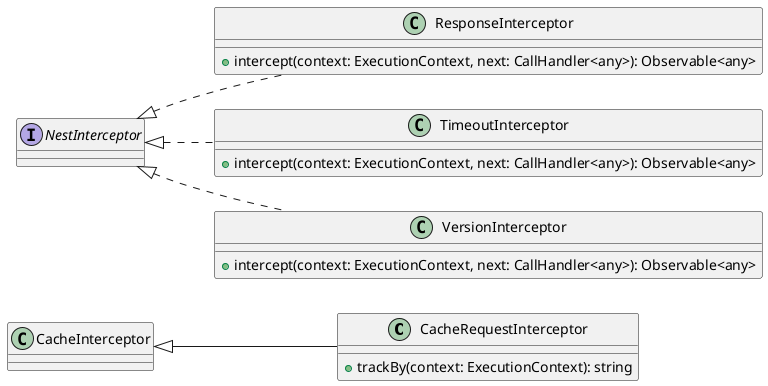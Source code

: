 @startuml "Class Diagram"

left to right direction

class CacheRequestInterceptor extends CacheInterceptor {
  +trackBy(context: ExecutionContext): string
}

class ResponseInterceptor implements NestInterceptor {
  +intercept(context: ExecutionContext, next: CallHandler<any>): Observable<any>
}

class TimeoutInterceptor implements NestInterceptor {
  +intercept(context: ExecutionContext, next: CallHandler<any>): Observable<any>
}

class VersionInterceptor implements NestInterceptor {
  +intercept(context: ExecutionContext, next: CallHandler<any>): Observable<any>
}

@enduml